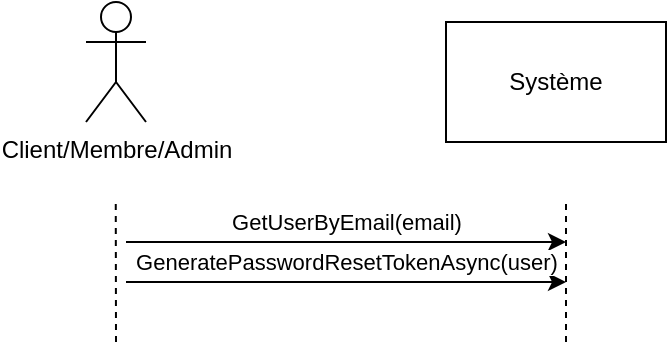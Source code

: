 <mxfile version="13.6.2" type="device"><diagram id="OrWF2VSigEchVhIZciTB" name="Page-1"><mxGraphModel dx="884" dy="333" grid="1" gridSize="10" guides="1" tooltips="1" connect="1" arrows="1" fold="1" page="1" pageScale="1" pageWidth="827" pageHeight="1169" math="0" shadow="0"><root><mxCell id="0"/><mxCell id="1" parent="0"/><mxCell id="ZzxwQSMtA8sC7Sgu0A9p-1" value="Client/Membre/Admin" style="shape=umlActor;verticalLabelPosition=bottom;labelBackgroundColor=#ffffff;verticalAlign=top;html=1;outlineConnect=0;" vertex="1" parent="1"><mxGeometry x="250" y="20" width="30" height="60" as="geometry"/></mxCell><mxCell id="ZzxwQSMtA8sC7Sgu0A9p-2" value="GetUserByEmail(email)" style="endArrow=classic;html=1;" edge="1" parent="1"><mxGeometry y="10" width="50" height="50" relative="1" as="geometry"><mxPoint x="270" y="140" as="sourcePoint"/><mxPoint x="490" y="140" as="targetPoint"/><mxPoint as="offset"/></mxGeometry></mxCell><mxCell id="ZzxwQSMtA8sC7Sgu0A9p-3" value="Système" style="rounded=0;whiteSpace=wrap;html=1;" vertex="1" parent="1"><mxGeometry x="430" y="30" width="110" height="60" as="geometry"/></mxCell><mxCell id="ZzxwQSMtA8sC7Sgu0A9p-4" value="" style="endArrow=none;dashed=1;html=1;" edge="1" parent="1"><mxGeometry width="50" height="50" relative="1" as="geometry"><mxPoint x="490" y="190" as="sourcePoint"/><mxPoint x="490" y="120" as="targetPoint"/></mxGeometry></mxCell><mxCell id="ZzxwQSMtA8sC7Sgu0A9p-5" value="" style="endArrow=none;dashed=1;html=1;" edge="1" parent="1"><mxGeometry width="50" height="50" relative="1" as="geometry"><mxPoint x="265" y="190" as="sourcePoint"/><mxPoint x="264.88" y="120" as="targetPoint"/></mxGeometry></mxCell><mxCell id="ZzxwQSMtA8sC7Sgu0A9p-6" value="GeneratePasswordResetTokenAsync(user)" style="endArrow=classic;html=1;" edge="1" parent="1"><mxGeometry y="10" width="50" height="50" relative="1" as="geometry"><mxPoint x="270" y="160" as="sourcePoint"/><mxPoint x="490" y="160" as="targetPoint"/><mxPoint as="offset"/></mxGeometry></mxCell></root></mxGraphModel></diagram></mxfile>